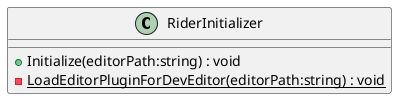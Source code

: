 @startuml
class RiderInitializer {
    + Initialize(editorPath:string) : void
    - {static} LoadEditorPluginForDevEditor(editorPath:string) : void
}
@enduml
